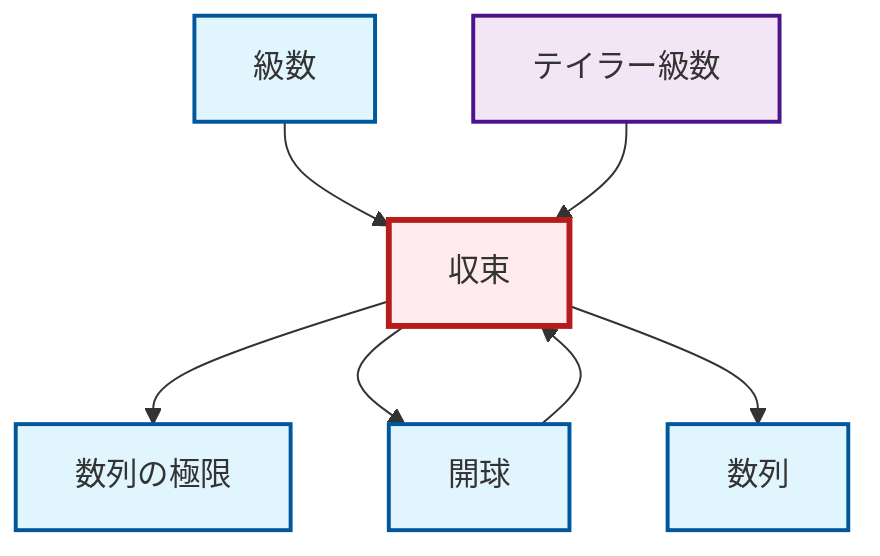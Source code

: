 graph TD
    classDef definition fill:#e1f5fe,stroke:#01579b,stroke-width:2px
    classDef theorem fill:#f3e5f5,stroke:#4a148c,stroke-width:2px
    classDef axiom fill:#fff3e0,stroke:#e65100,stroke-width:2px
    classDef example fill:#e8f5e9,stroke:#1b5e20,stroke-width:2px
    classDef current fill:#ffebee,stroke:#b71c1c,stroke-width:3px
    def-limit["数列の極限"]:::definition
    thm-taylor-series["テイラー級数"]:::theorem
    def-convergence["収束"]:::definition
    def-open-ball["開球"]:::definition
    def-sequence["数列"]:::definition
    def-series["級数"]:::definition
    def-series --> def-convergence
    def-convergence --> def-limit
    thm-taylor-series --> def-convergence
    def-convergence --> def-open-ball
    def-convergence --> def-sequence
    def-open-ball --> def-convergence
    class def-convergence current